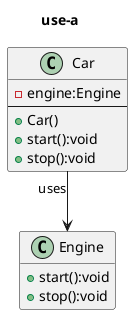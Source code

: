 @startuml name
title use-a

class Engine{
    +start():void
    +stop():void
}

class Car{
    -engine:Engine
    --
    +Car()
    +start():void
    +stop():void
}

Car "uses" --> Engine 
' car kullanır Engine'


hide empty members  
@enduml